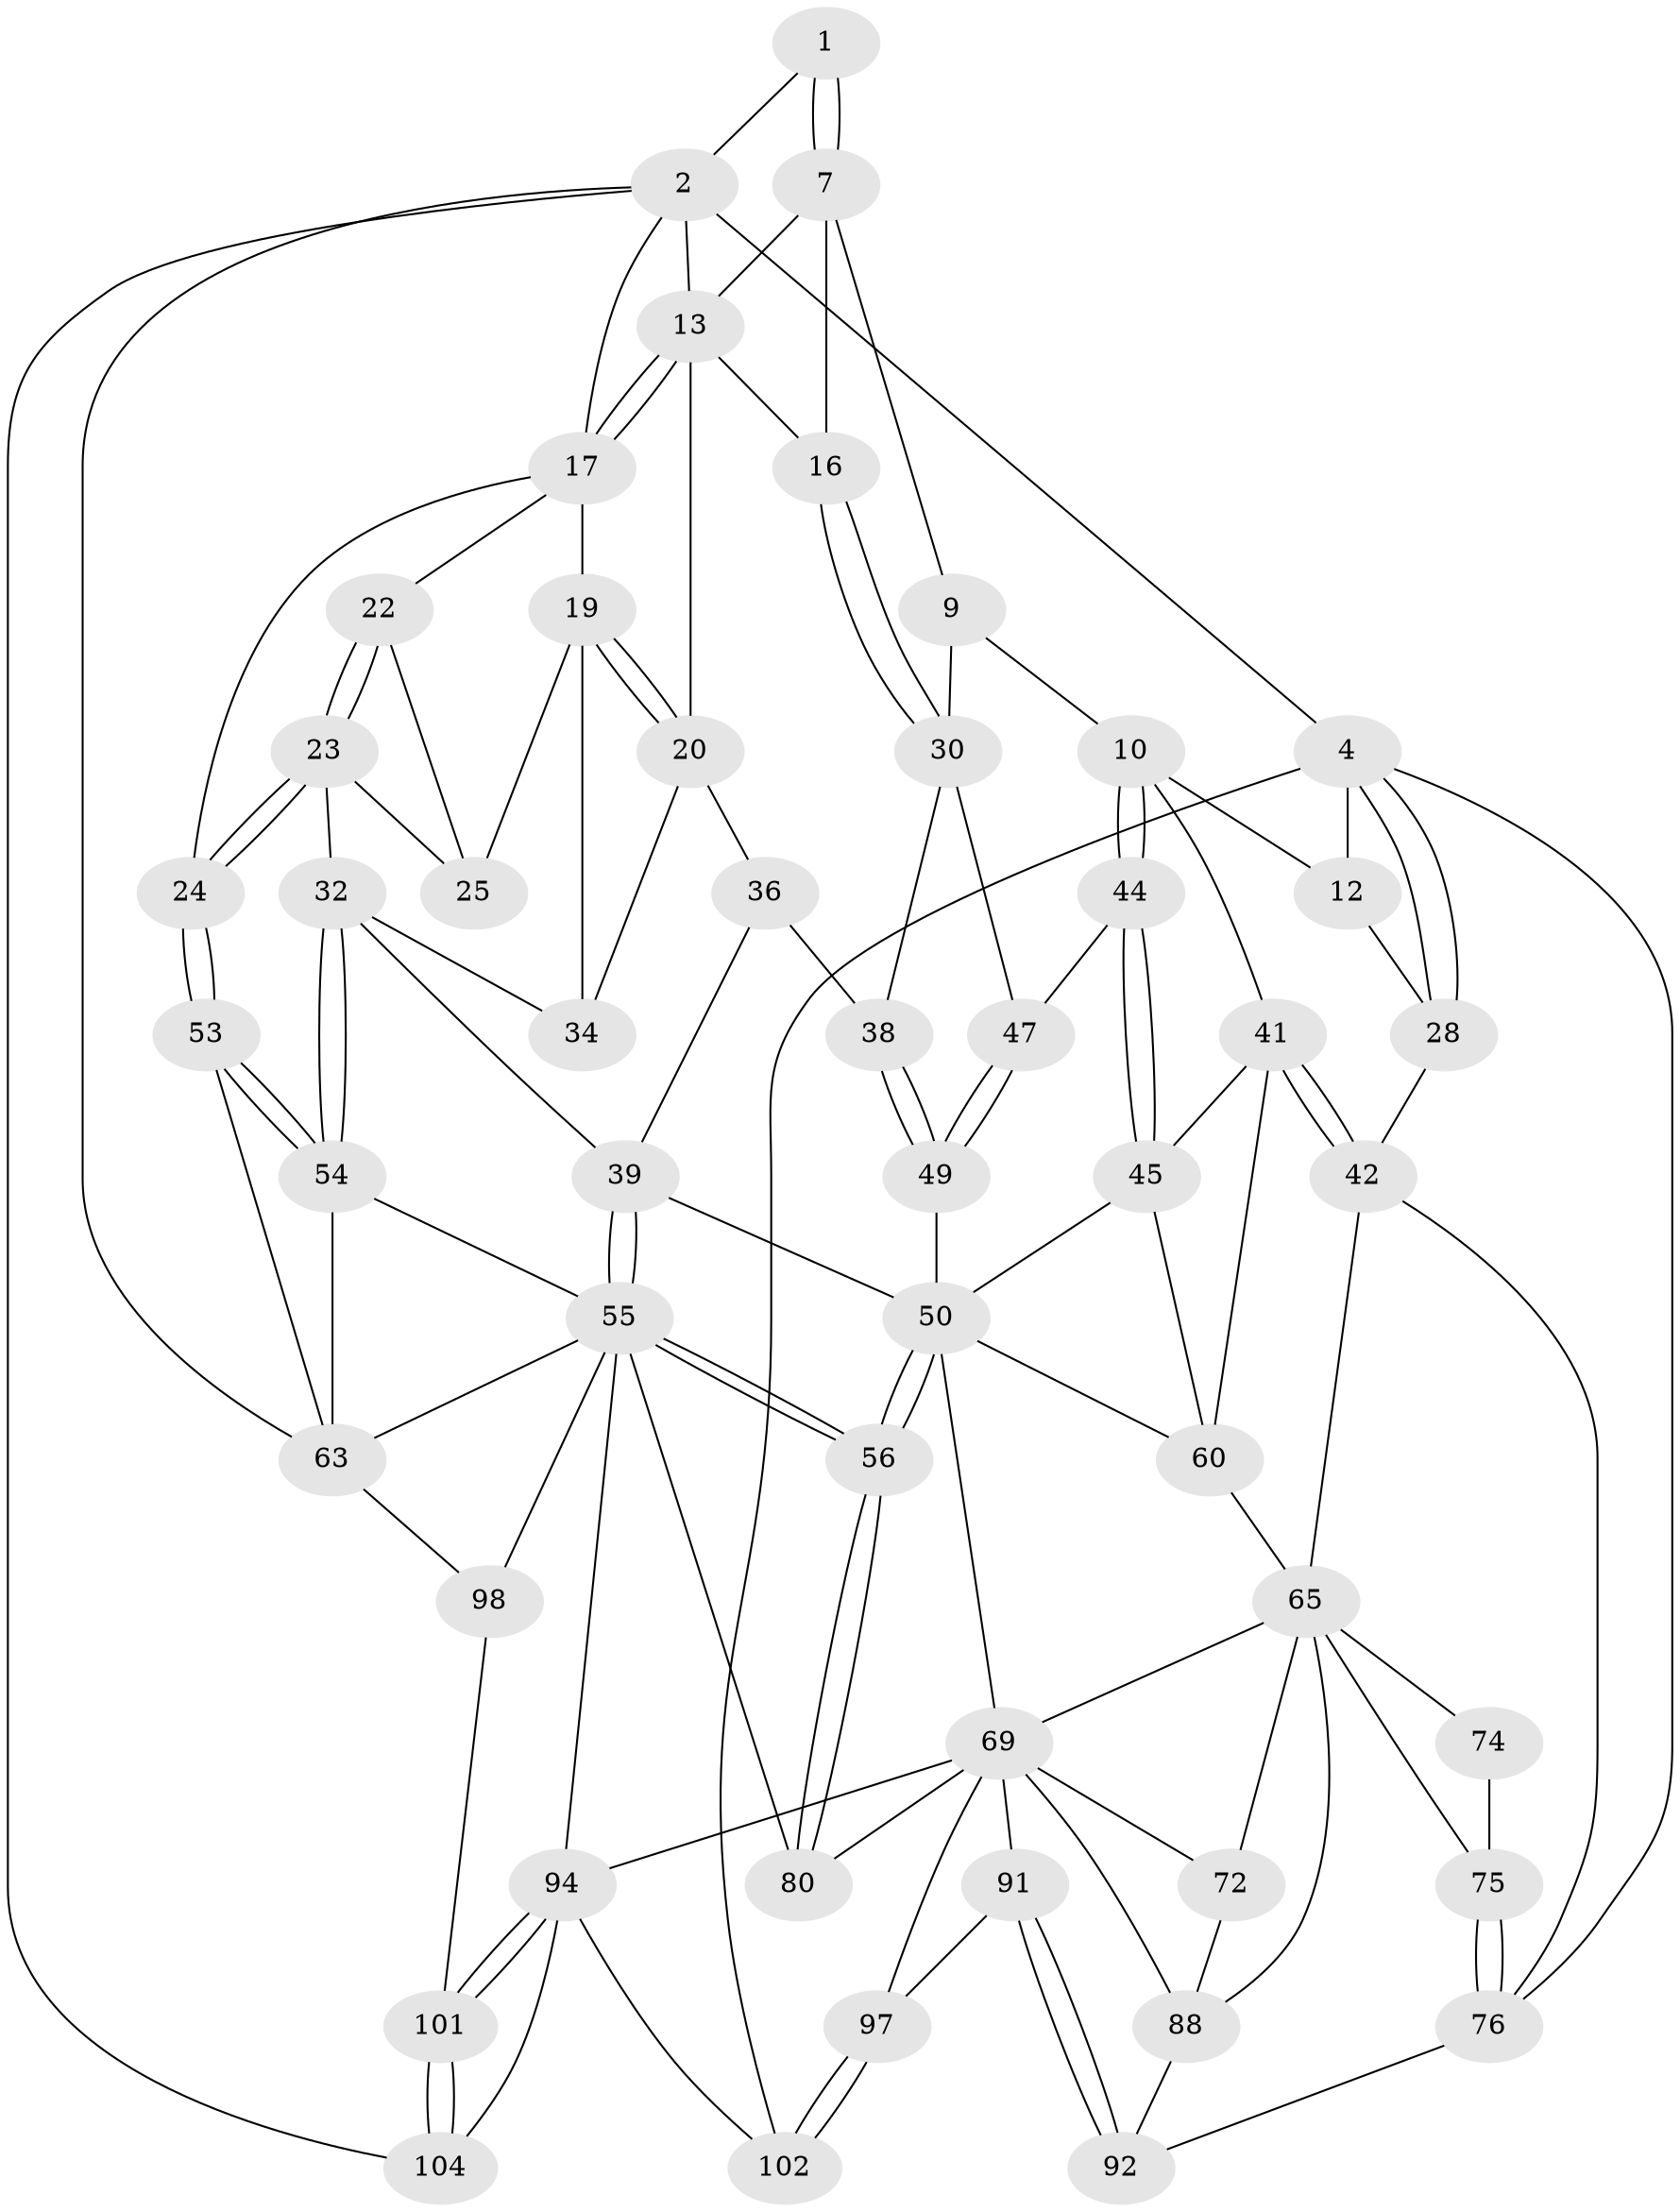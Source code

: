 // original degree distribution, {3: 0.019230769230769232, 4: 0.2403846153846154, 6: 0.22115384615384615, 5: 0.5192307692307693}
// Generated by graph-tools (version 1.1) at 2025/17/03/09/25 04:17:20]
// undirected, 52 vertices, 123 edges
graph export_dot {
graph [start="1"]
  node [color=gray90,style=filled];
  1 [pos="+0.45456314774001183+0"];
  2 [pos="+0.6829539566495232+0",super="+3"];
  4 [pos="+0+0",super="+84+5"];
  7 [pos="+0.4616180616516216+0",super="+8"];
  9 [pos="+0.3644601136914033+0.25401879597283566"];
  10 [pos="+0.3142014617801855+0.26952952567964844",super="+11"];
  12 [pos="+0.19905091361026492+0.23160137560792646",super="+27"];
  13 [pos="+0.7440418348768425+0.06600703109444168",super="+14"];
  16 [pos="+0.576329943874215+0.23954972055794158"];
  17 [pos="+0.7591896692437717+0.09488668440593735",super="+21+18"];
  19 [pos="+0.6689566413784812+0.27867514300471374",super="+26"];
  20 [pos="+0.6683424452736081+0.27912597031888164",super="+35"];
  22 [pos="+0.8135526678694267+0.1898916144620936"];
  23 [pos="+1+0.2602870678580065",super="+29"];
  24 [pos="+1+0.18327741471446463"];
  25 [pos="+0.8095065597369439+0.2853094974687317"];
  28 [pos="+0+0.3361288328394213"];
  30 [pos="+0.5257486332096318+0.3089909823189819",super="+31"];
  32 [pos="+0.8980200701574562+0.38805988353072357",super="+33"];
  34 [pos="+0.7915328913645525+0.35376172461330363"];
  36 [pos="+0.6681258018574474+0.28693170113474586",super="+37"];
  38 [pos="+0.5872159229420891+0.3726476685026867"];
  39 [pos="+0.804320965500407+0.4077683057400767",super="+40"];
  41 [pos="+0.13308179627948766+0.31993250832037107",super="+46"];
  42 [pos="+0+0.4397566024293841",super="+43"];
  44 [pos="+0.32239678747539696+0.3768280177552505"];
  45 [pos="+0.2989105492860879+0.47217849638433",super="+59"];
  47 [pos="+0.4828102687238117+0.4306209029800534"];
  49 [pos="+0.5032536500572871+0.47850774190309486"];
  50 [pos="+0.639050993547533+0.5984689503638507",super="+51"];
  53 [pos="+1+0.49042806130280236"];
  54 [pos="+0.9141885700487699+0.49144534420685193",super="+57"];
  55 [pos="+0.7124713173859625+0.591584464321321",super="+58"];
  56 [pos="+0.6577466128647037+0.6192051555428515"];
  60 [pos="+0.37767791966036135+0.587091804708674",super="+61"];
  63 [pos="+1+0.9458516772598814",super="+78+64"];
  65 [pos="+0.2521016578274409+0.5263608974148272",super="+71+66"];
  69 [pos="+0.38657116107057415+0.6549161828631493",super="+70+81"];
  72 [pos="+0.21754811565806648+0.6875508022925647",super="+85"];
  74 [pos="+0.07412735149242398+0.5676651713591593"];
  75 [pos="+0.025686397629744142+0.6821430391040991"];
  76 [pos="+0+0.7479770471675005",super="+83"];
  80 [pos="+0.657541807904818+0.6555554184623655"];
  88 [pos="+0.31780037494788277+0.7433457435824739",super="+90"];
  91 [pos="+0.28249261605855785+0.8806141932443085"];
  92 [pos="+0.10758912949893515+0.863557101263357"];
  94 [pos="+0.6702169627148925+0.7746303209938993",super="+95"];
  97 [pos="+0.3023199556183087+0.8984372205259309"];
  98 [pos="+0.838890028757955+0.9131979938785666",super="+100"];
  101 [pos="+0.7044450281465849+1"];
  102 [pos="+0.4517425328045416+1"];
  104 [pos="+0.6603626257440687+1"];
  1 -- 2;
  1 -- 7;
  1 -- 7;
  2 -- 13;
  2 -- 17;
  2 -- 4 [weight=2];
  2 -- 104;
  2 -- 63;
  4 -- 28;
  4 -- 28;
  4 -- 102;
  4 -- 76;
  4 -- 12 [weight=2];
  7 -- 16;
  7 -- 9;
  7 -- 13;
  9 -- 10;
  9 -- 30;
  10 -- 44;
  10 -- 44;
  10 -- 41;
  10 -- 12;
  12 -- 28;
  13 -- 17;
  13 -- 17;
  13 -- 16;
  13 -- 20;
  16 -- 30;
  16 -- 30;
  17 -- 24;
  17 -- 19;
  17 -- 22;
  19 -- 20;
  19 -- 20;
  19 -- 25;
  19 -- 34;
  20 -- 34;
  20 -- 36;
  22 -- 23;
  22 -- 23;
  22 -- 25;
  23 -- 24;
  23 -- 24;
  23 -- 32;
  23 -- 25;
  24 -- 53;
  24 -- 53;
  28 -- 42;
  30 -- 38;
  30 -- 47;
  32 -- 54;
  32 -- 54;
  32 -- 34;
  32 -- 39;
  36 -- 39 [weight=2];
  36 -- 38;
  38 -- 49;
  38 -- 49;
  39 -- 55;
  39 -- 55;
  39 -- 50;
  41 -- 42;
  41 -- 42;
  41 -- 60;
  41 -- 45;
  42 -- 65;
  42 -- 76;
  44 -- 45;
  44 -- 45;
  44 -- 47;
  45 -- 60;
  45 -- 50;
  47 -- 49;
  47 -- 49;
  49 -- 50;
  50 -- 56;
  50 -- 56;
  50 -- 69;
  50 -- 60;
  53 -- 54;
  53 -- 54;
  53 -- 63;
  54 -- 63;
  54 -- 55;
  55 -- 56;
  55 -- 56;
  55 -- 80;
  55 -- 98 [weight=2];
  55 -- 94;
  55 -- 63;
  56 -- 80;
  56 -- 80;
  60 -- 65;
  63 -- 98;
  65 -- 72 [weight=2];
  65 -- 69;
  65 -- 74 [weight=2];
  65 -- 75;
  65 -- 88;
  69 -- 72;
  69 -- 80;
  69 -- 97;
  69 -- 88;
  69 -- 91;
  69 -- 94;
  72 -- 88;
  74 -- 75;
  75 -- 76;
  75 -- 76;
  76 -- 92;
  88 -- 92;
  91 -- 92;
  91 -- 92;
  91 -- 97;
  94 -- 101;
  94 -- 101;
  94 -- 104;
  94 -- 102;
  97 -- 102;
  97 -- 102;
  98 -- 101;
  101 -- 104;
  101 -- 104;
}

